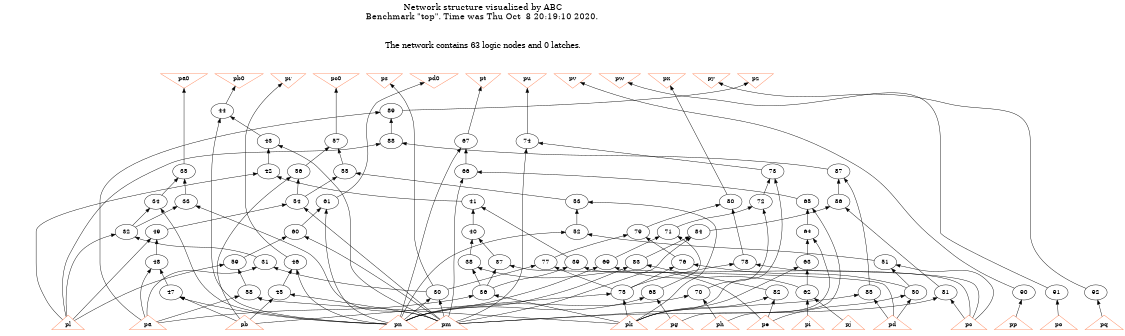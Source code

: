 # Network structure generated by ABC

digraph network {
size = "7.5,10";
center = true;
edge [dir = back];

{
  node [shape = plaintext];
  edge [style = invis];
  LevelTitle1 [label=""];
  LevelTitle2 [label=""];
  Level8 [label = ""];
  Level7 [label = ""];
  Level6 [label = ""];
  Level5 [label = ""];
  Level4 [label = ""];
  Level3 [label = ""];
  Level2 [label = ""];
  Level1 [label = ""];
  Level0 [label = ""];
  LevelTitle1 ->  LevelTitle2 ->  Level8 ->  Level7 ->  Level6 ->  Level5 ->  Level4 ->  Level3 ->  Level2 ->  Level1 ->  Level0;
}

{
  rank = same;
  LevelTitle1;
  title1 [shape=plaintext,
          fontsize=20,
          fontname = "Times-Roman",
          label="Network structure visualized by ABC\nBenchmark \"top\". Time was Thu Oct  8 20:19:10 2020. "
         ];
}

{
  rank = same;
  LevelTitle2;
  title2 [shape=plaintext,
          fontsize=18,
          fontname = "Times-Roman",
          label="The network contains 63 logic nodes and 0 latches.\n"
         ];
}

{
  rank = same;
  Level8;
  Node17 [label = "pa0", shape = invtriangle, color = coral, fillcolor = coral];
  Node18 [label = "pb0", shape = invtriangle, color = coral, fillcolor = coral];
  Node19 [label = "pr", shape = invtriangle, color = coral, fillcolor = coral];
  Node20 [label = "pc0", shape = invtriangle, color = coral, fillcolor = coral];
  Node21 [label = "ps", shape = invtriangle, color = coral, fillcolor = coral];
  Node22 [label = "pd0", shape = invtriangle, color = coral, fillcolor = coral];
  Node23 [label = "pt", shape = invtriangle, color = coral, fillcolor = coral];
  Node24 [label = "pu", shape = invtriangle, color = coral, fillcolor = coral];
  Node25 [label = "pv", shape = invtriangle, color = coral, fillcolor = coral];
  Node26 [label = "pw", shape = invtriangle, color = coral, fillcolor = coral];
  Node27 [label = "px", shape = invtriangle, color = coral, fillcolor = coral];
  Node28 [label = "py", shape = invtriangle, color = coral, fillcolor = coral];
  Node29 [label = "pz", shape = invtriangle, color = coral, fillcolor = coral];
}

{
  rank = same;
  Level7;
  Node44 [label = "44\n", shape = ellipse];
  Node89 [label = "89\n", shape = ellipse];
}

{
  rank = same;
  Level6;
  Node43 [label = "43\n", shape = ellipse];
  Node57 [label = "57\n", shape = ellipse];
  Node67 [label = "67\n", shape = ellipse];
  Node74 [label = "74\n", shape = ellipse];
  Node88 [label = "88\n", shape = ellipse];
}

{
  rank = same;
  Level5;
  Node35 [label = "35\n", shape = ellipse];
  Node42 [label = "42\n", shape = ellipse];
  Node55 [label = "55\n", shape = ellipse];
  Node56 [label = "56\n", shape = ellipse];
  Node66 [label = "66\n", shape = ellipse];
  Node73 [label = "73\n", shape = ellipse];
  Node87 [label = "87\n", shape = ellipse];
}

{
  rank = same;
  Level4;
  Node33 [label = "33\n", shape = ellipse];
  Node34 [label = "34\n", shape = ellipse];
  Node41 [label = "41\n", shape = ellipse];
  Node53 [label = "53\n", shape = ellipse];
  Node54 [label = "54\n", shape = ellipse];
  Node61 [label = "61\n", shape = ellipse];
  Node65 [label = "65\n", shape = ellipse];
  Node72 [label = "72\n", shape = ellipse];
  Node80 [label = "80\n", shape = ellipse];
  Node86 [label = "86\n", shape = ellipse];
}

{
  rank = same;
  Level3;
  Node32 [label = "32\n", shape = ellipse];
  Node40 [label = "40\n", shape = ellipse];
  Node49 [label = "49\n", shape = ellipse];
  Node52 [label = "52\n", shape = ellipse];
  Node60 [label = "60\n", shape = ellipse];
  Node64 [label = "64\n", shape = ellipse];
  Node71 [label = "71\n", shape = ellipse];
  Node79 [label = "79\n", shape = ellipse];
  Node84 [label = "84\n", shape = ellipse];
}

{
  rank = same;
  Level2;
  Node31 [label = "31\n", shape = ellipse];
  Node37 [label = "37\n", shape = ellipse];
  Node38 [label = "38\n", shape = ellipse];
  Node39 [label = "39\n", shape = ellipse];
  Node46 [label = "46\n", shape = ellipse];
  Node48 [label = "48\n", shape = ellipse];
  Node51 [label = "51\n", shape = ellipse];
  Node59 [label = "59\n", shape = ellipse];
  Node63 [label = "63\n", shape = ellipse];
  Node69 [label = "69\n", shape = ellipse];
  Node76 [label = "76\n", shape = ellipse];
  Node77 [label = "77\n", shape = ellipse];
  Node78 [label = "78\n", shape = ellipse];
  Node83 [label = "83\n", shape = ellipse];
}

{
  rank = same;
  Level1;
  Node30 [label = "30\n", shape = ellipse];
  Node36 [label = "36\n", shape = ellipse];
  Node45 [label = "45\n", shape = ellipse];
  Node47 [label = "47\n", shape = ellipse];
  Node50 [label = "50\n", shape = ellipse];
  Node58 [label = "58\n", shape = ellipse];
  Node62 [label = "62\n", shape = ellipse];
  Node68 [label = "68\n", shape = ellipse];
  Node70 [label = "70\n", shape = ellipse];
  Node75 [label = "75\n", shape = ellipse];
  Node81 [label = "81\n", shape = ellipse];
  Node82 [label = "82\n", shape = ellipse];
  Node85 [label = "85\n", shape = ellipse];
  Node90 [label = "90\n", shape = ellipse];
  Node91 [label = "91\n", shape = ellipse];
  Node92 [label = "92\n", shape = ellipse];
}

{
  rank = same;
  Level0;
  Node1 [label = "pp", shape = triangle, color = coral, fillcolor = coral];
  Node2 [label = "pq", shape = triangle, color = coral, fillcolor = coral];
  Node3 [label = "pa", shape = triangle, color = coral, fillcolor = coral];
  Node4 [label = "pb", shape = triangle, color = coral, fillcolor = coral];
  Node5 [label = "pc", shape = triangle, color = coral, fillcolor = coral];
  Node6 [label = "pd", shape = triangle, color = coral, fillcolor = coral];
  Node7 [label = "pe", shape = triangle, color = coral, fillcolor = coral];
  Node8 [label = "pg", shape = triangle, color = coral, fillcolor = coral];
  Node9 [label = "ph", shape = triangle, color = coral, fillcolor = coral];
  Node10 [label = "pi", shape = triangle, color = coral, fillcolor = coral];
  Node11 [label = "pj", shape = triangle, color = coral, fillcolor = coral];
  Node12 [label = "pk", shape = triangle, color = coral, fillcolor = coral];
  Node13 [label = "pl", shape = triangle, color = coral, fillcolor = coral];
  Node14 [label = "pm", shape = triangle, color = coral, fillcolor = coral];
  Node15 [label = "pn", shape = triangle, color = coral, fillcolor = coral];
  Node16 [label = "po", shape = triangle, color = coral, fillcolor = coral];
}

title1 -> title2 [style = invis];
title2 -> Node17 [style = invis];
title2 -> Node18 [style = invis];
title2 -> Node19 [style = invis];
title2 -> Node20 [style = invis];
title2 -> Node21 [style = invis];
title2 -> Node22 [style = invis];
title2 -> Node23 [style = invis];
title2 -> Node24 [style = invis];
title2 -> Node25 [style = invis];
title2 -> Node26 [style = invis];
title2 -> Node27 [style = invis];
title2 -> Node28 [style = invis];
title2 -> Node29 [style = invis];
Node17 -> Node18 [style = invis];
Node18 -> Node19 [style = invis];
Node19 -> Node20 [style = invis];
Node20 -> Node21 [style = invis];
Node21 -> Node22 [style = invis];
Node22 -> Node23 [style = invis];
Node23 -> Node24 [style = invis];
Node24 -> Node25 [style = invis];
Node25 -> Node26 [style = invis];
Node26 -> Node27 [style = invis];
Node27 -> Node28 [style = invis];
Node28 -> Node29 [style = invis];
Node17 -> Node35 [style = solid];
Node18 -> Node44 [style = solid];
Node19 -> Node46 [style = solid];
Node20 -> Node57 [style = solid];
Node21 -> Node30 [style = solid];
Node22 -> Node61 [style = solid];
Node23 -> Node67 [style = solid];
Node24 -> Node74 [style = solid];
Node25 -> Node90 [style = solid];
Node26 -> Node91 [style = solid];
Node27 -> Node80 [style = solid];
Node28 -> Node92 [style = solid];
Node29 -> Node89 [style = solid];
Node30 -> Node14 [style = solid];
Node30 -> Node15 [style = solid];
Node31 -> Node3 [style = solid];
Node31 -> Node30 [style = solid];
Node32 -> Node13 [style = solid];
Node32 -> Node31 [style = solid];
Node33 -> Node14 [style = solid];
Node33 -> Node32 [style = solid];
Node34 -> Node15 [style = solid];
Node34 -> Node32 [style = solid];
Node35 -> Node33 [style = solid];
Node35 -> Node34 [style = solid];
Node36 -> Node3 [style = solid];
Node36 -> Node12 [style = solid];
Node37 -> Node6 [style = solid];
Node37 -> Node36 [style = solid];
Node38 -> Node7 [style = solid];
Node38 -> Node36 [style = solid];
Node39 -> Node5 [style = solid];
Node39 -> Node36 [style = solid];
Node40 -> Node37 [style = solid];
Node40 -> Node38 [style = solid];
Node41 -> Node39 [style = solid];
Node41 -> Node40 [style = solid];
Node42 -> Node13 [style = solid];
Node42 -> Node41 [style = solid];
Node43 -> Node14 [style = solid];
Node43 -> Node42 [style = solid];
Node44 -> Node15 [style = solid];
Node44 -> Node43 [style = solid];
Node45 -> Node4 [style = solid];
Node45 -> Node14 [style = solid];
Node46 -> Node15 [style = solid];
Node46 -> Node45 [style = solid];
Node47 -> Node4 [style = solid];
Node47 -> Node15 [style = solid];
Node48 -> Node3 [style = solid];
Node48 -> Node47 [style = solid];
Node49 -> Node13 [style = solid];
Node49 -> Node48 [style = solid];
Node50 -> Node6 [style = solid];
Node50 -> Node7 [style = solid];
Node51 -> Node5 [style = solid];
Node51 -> Node50 [style = solid];
Node52 -> Node15 [style = solid];
Node52 -> Node51 [style = solid];
Node53 -> Node12 [style = solid];
Node53 -> Node52 [style = solid];
Node54 -> Node14 [style = solid];
Node54 -> Node49 [style = solid];
Node55 -> Node53 [style = solid];
Node55 -> Node54 [style = solid];
Node56 -> Node4 [style = solid];
Node56 -> Node54 [style = solid];
Node57 -> Node55 [style = solid];
Node57 -> Node56 [style = solid];
Node58 -> Node3 [style = solid];
Node58 -> Node12 [style = solid];
Node59 -> Node13 [style = solid];
Node59 -> Node58 [style = solid];
Node60 -> Node14 [style = solid];
Node60 -> Node59 [style = solid];
Node61 -> Node15 [style = solid];
Node61 -> Node60 [style = solid];
Node62 -> Node10 [style = solid];
Node62 -> Node11 [style = solid];
Node63 -> Node12 [style = solid];
Node63 -> Node62 [style = solid];
Node64 -> Node8 [style = solid];
Node64 -> Node63 [style = solid];
Node65 -> Node9 [style = solid];
Node65 -> Node64 [style = solid];
Node66 -> Node14 [style = solid];
Node66 -> Node65 [style = solid];
Node67 -> Node15 [style = solid];
Node67 -> Node66 [style = solid];
Node68 -> Node8 [style = solid];
Node68 -> Node15 [style = solid];
Node69 -> Node15 [style = solid];
Node69 -> Node62 [style = solid];
Node70 -> Node9 [style = solid];
Node70 -> Node15 [style = solid];
Node71 -> Node68 [style = solid];
Node71 -> Node69 [style = solid];
Node72 -> Node70 [style = solid];
Node72 -> Node71 [style = solid];
Node73 -> Node12 [style = solid];
Node73 -> Node72 [style = solid];
Node74 -> Node14 [style = solid];
Node74 -> Node73 [style = solid];
Node75 -> Node4 [style = solid];
Node75 -> Node12 [style = solid];
Node76 -> Node50 [style = solid];
Node76 -> Node75 [style = solid];
Node77 -> Node30 [style = solid];
Node77 -> Node75 [style = solid];
Node78 -> Node5 [style = solid];
Node78 -> Node75 [style = solid];
Node79 -> Node76 [style = solid];
Node79 -> Node77 [style = solid];
Node80 -> Node78 [style = solid];
Node80 -> Node79 [style = solid];
Node81 -> Node5 [style = solid];
Node81 -> Node14 [style = solid];
Node82 -> Node7 [style = solid];
Node82 -> Node12 [style = solid];
Node83 -> Node15 [style = solid];
Node83 -> Node82 [style = solid];
Node84 -> Node14 [style = solid];
Node84 -> Node83 [style = solid];
Node85 -> Node6 [style = solid];
Node85 -> Node14 [style = solid];
Node86 -> Node81 [style = solid];
Node86 -> Node84 [style = solid];
Node87 -> Node85 [style = solid];
Node87 -> Node86 [style = solid];
Node88 -> Node13 [style = solid];
Node88 -> Node87 [style = solid];
Node89 -> Node3 [style = solid];
Node89 -> Node88 [style = solid];
Node90 -> Node1 [style = solid];
Node91 -> Node16 [style = solid];
Node92 -> Node2 [style = solid];
}

